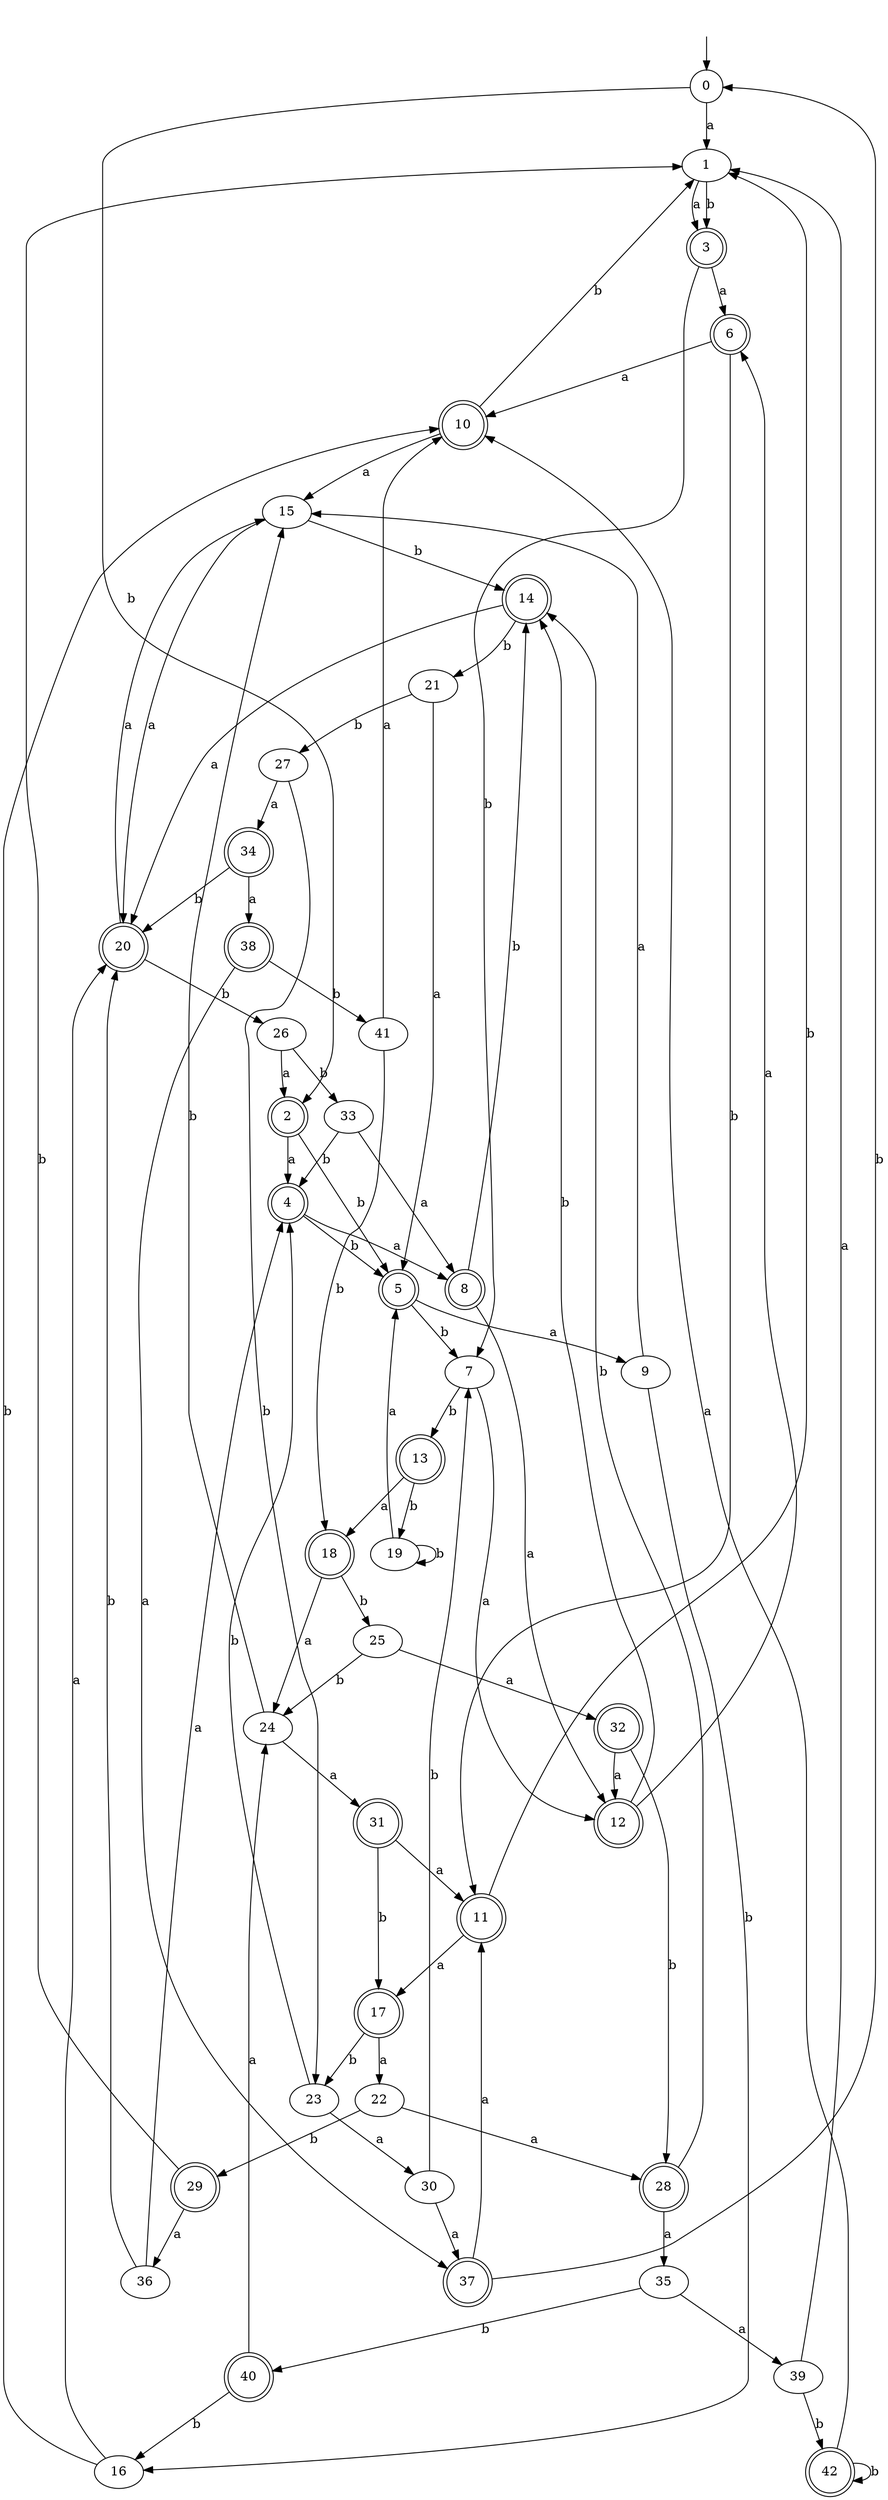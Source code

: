 digraph RandomDFA {
  __start0 [label="", shape=none];
  __start0 -> 0 [label=""];
  0 [shape=circle]
  0 -> 1 [label="a"]
  0 -> 2 [label="b"]
  1
  1 -> 3 [label="a"]
  1 -> 3 [label="b"]
  2 [shape=doublecircle]
  2 -> 4 [label="a"]
  2 -> 5 [label="b"]
  3 [shape=doublecircle]
  3 -> 6 [label="a"]
  3 -> 7 [label="b"]
  4 [shape=doublecircle]
  4 -> 8 [label="a"]
  4 -> 5 [label="b"]
  5 [shape=doublecircle]
  5 -> 9 [label="a"]
  5 -> 7 [label="b"]
  6 [shape=doublecircle]
  6 -> 10 [label="a"]
  6 -> 11 [label="b"]
  7
  7 -> 12 [label="a"]
  7 -> 13 [label="b"]
  8 [shape=doublecircle]
  8 -> 12 [label="a"]
  8 -> 14 [label="b"]
  9
  9 -> 15 [label="a"]
  9 -> 16 [label="b"]
  10 [shape=doublecircle]
  10 -> 15 [label="a"]
  10 -> 1 [label="b"]
  11 [shape=doublecircle]
  11 -> 17 [label="a"]
  11 -> 1 [label="b"]
  12 [shape=doublecircle]
  12 -> 6 [label="a"]
  12 -> 14 [label="b"]
  13 [shape=doublecircle]
  13 -> 18 [label="a"]
  13 -> 19 [label="b"]
  14 [shape=doublecircle]
  14 -> 20 [label="a"]
  14 -> 21 [label="b"]
  15
  15 -> 20 [label="a"]
  15 -> 14 [label="b"]
  16
  16 -> 20 [label="a"]
  16 -> 10 [label="b"]
  17 [shape=doublecircle]
  17 -> 22 [label="a"]
  17 -> 23 [label="b"]
  18 [shape=doublecircle]
  18 -> 24 [label="a"]
  18 -> 25 [label="b"]
  19
  19 -> 5 [label="a"]
  19 -> 19 [label="b"]
  20 [shape=doublecircle]
  20 -> 15 [label="a"]
  20 -> 26 [label="b"]
  21
  21 -> 5 [label="a"]
  21 -> 27 [label="b"]
  22
  22 -> 28 [label="a"]
  22 -> 29 [label="b"]
  23
  23 -> 30 [label="a"]
  23 -> 4 [label="b"]
  24
  24 -> 31 [label="a"]
  24 -> 15 [label="b"]
  25
  25 -> 32 [label="a"]
  25 -> 24 [label="b"]
  26
  26 -> 2 [label="a"]
  26 -> 33 [label="b"]
  27
  27 -> 34 [label="a"]
  27 -> 23 [label="b"]
  28 [shape=doublecircle]
  28 -> 35 [label="a"]
  28 -> 14 [label="b"]
  29 [shape=doublecircle]
  29 -> 36 [label="a"]
  29 -> 1 [label="b"]
  30
  30 -> 37 [label="a"]
  30 -> 7 [label="b"]
  31 [shape=doublecircle]
  31 -> 11 [label="a"]
  31 -> 17 [label="b"]
  32 [shape=doublecircle]
  32 -> 12 [label="a"]
  32 -> 28 [label="b"]
  33
  33 -> 8 [label="a"]
  33 -> 4 [label="b"]
  34 [shape=doublecircle]
  34 -> 38 [label="a"]
  34 -> 20 [label="b"]
  35
  35 -> 39 [label="a"]
  35 -> 40 [label="b"]
  36
  36 -> 4 [label="a"]
  36 -> 20 [label="b"]
  37 [shape=doublecircle]
  37 -> 11 [label="a"]
  37 -> 0 [label="b"]
  38 [shape=doublecircle]
  38 -> 37 [label="a"]
  38 -> 41 [label="b"]
  39
  39 -> 1 [label="a"]
  39 -> 42 [label="b"]
  40 [shape=doublecircle]
  40 -> 24 [label="a"]
  40 -> 16 [label="b"]
  41
  41 -> 10 [label="a"]
  41 -> 18 [label="b"]
  42 [shape=doublecircle]
  42 -> 10 [label="a"]
  42 -> 42 [label="b"]
}
